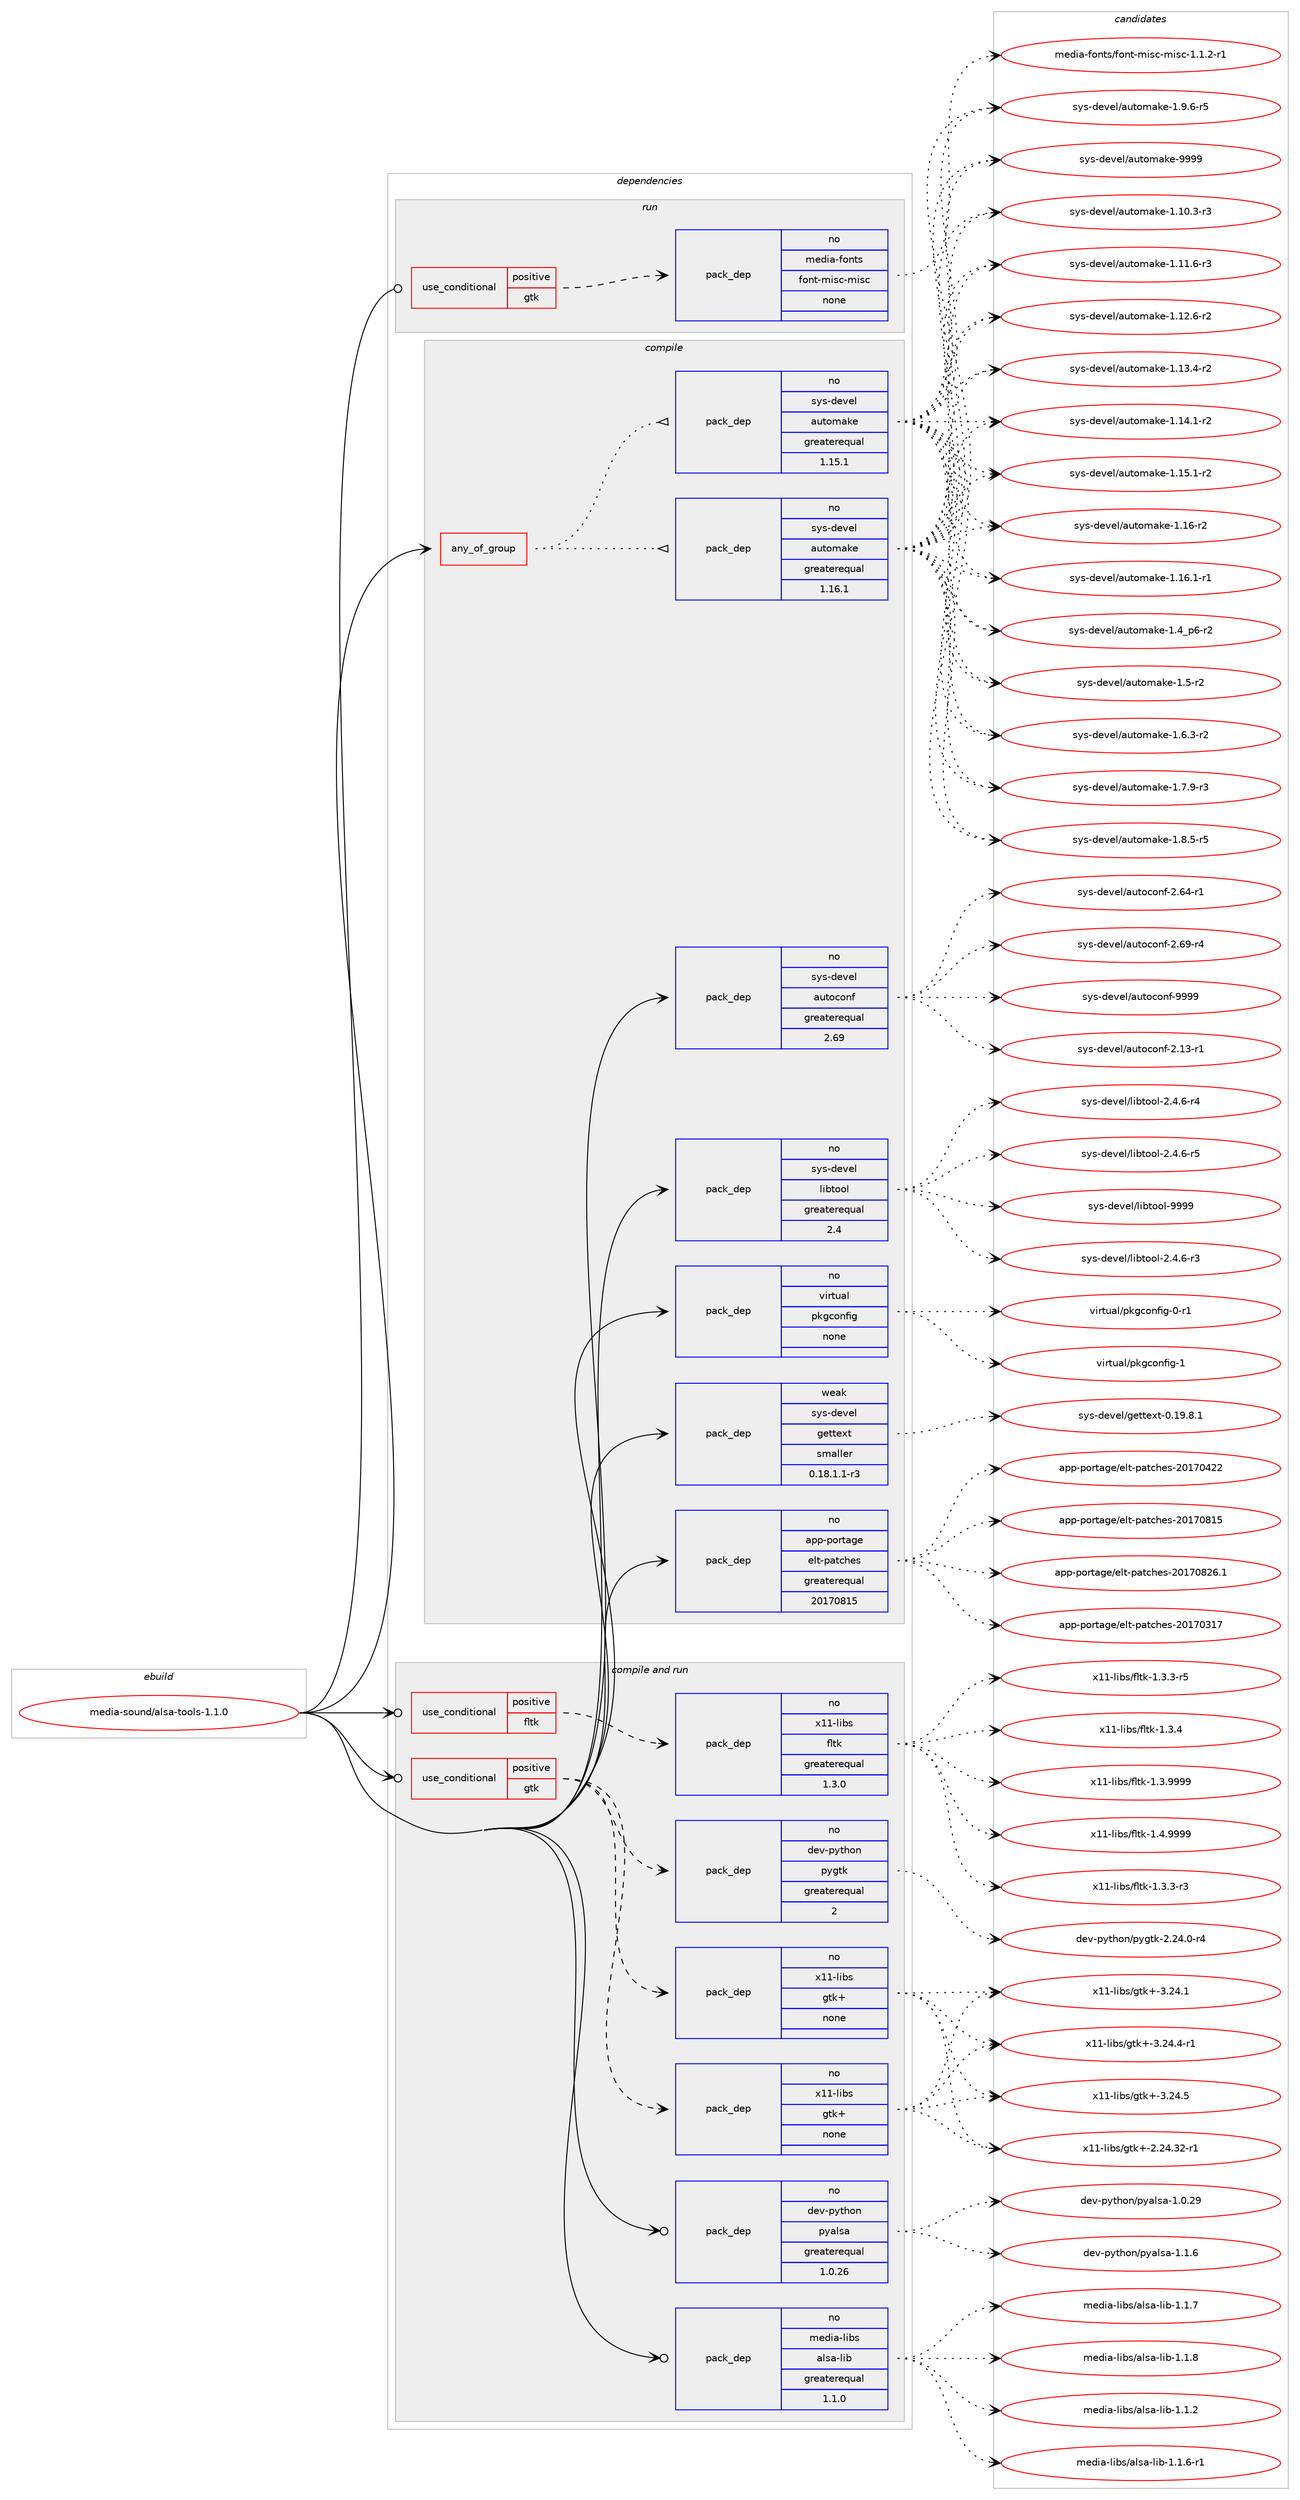 digraph prolog {

# *************
# Graph options
# *************

newrank=true;
concentrate=true;
compound=true;
graph [rankdir=LR,fontname=Helvetica,fontsize=10,ranksep=1.5];#, ranksep=2.5, nodesep=0.2];
edge  [arrowhead=vee];
node  [fontname=Helvetica,fontsize=10];

# **********
# The ebuild
# **********

subgraph cluster_leftcol {
color=gray;
rank=same;
label=<<i>ebuild</i>>;
id [label="media-sound/alsa-tools-1.1.0", color=red, width=4, href="../media-sound/alsa-tools-1.1.0.svg"];
}

# ****************
# The dependencies
# ****************

subgraph cluster_midcol {
color=gray;
label=<<i>dependencies</i>>;
subgraph cluster_compile {
fillcolor="#eeeeee";
style=filled;
label=<<i>compile</i>>;
subgraph any25419 {
dependency1624038 [label=<<TABLE BORDER="0" CELLBORDER="1" CELLSPACING="0" CELLPADDING="4"><TR><TD CELLPADDING="10">any_of_group</TD></TR></TABLE>>, shape=none, color=red];subgraph pack1161150 {
dependency1624039 [label=<<TABLE BORDER="0" CELLBORDER="1" CELLSPACING="0" CELLPADDING="4" WIDTH="220"><TR><TD ROWSPAN="6" CELLPADDING="30">pack_dep</TD></TR><TR><TD WIDTH="110">no</TD></TR><TR><TD>sys-devel</TD></TR><TR><TD>automake</TD></TR><TR><TD>greaterequal</TD></TR><TR><TD>1.16.1</TD></TR></TABLE>>, shape=none, color=blue];
}
dependency1624038:e -> dependency1624039:w [weight=20,style="dotted",arrowhead="oinv"];
subgraph pack1161151 {
dependency1624040 [label=<<TABLE BORDER="0" CELLBORDER="1" CELLSPACING="0" CELLPADDING="4" WIDTH="220"><TR><TD ROWSPAN="6" CELLPADDING="30">pack_dep</TD></TR><TR><TD WIDTH="110">no</TD></TR><TR><TD>sys-devel</TD></TR><TR><TD>automake</TD></TR><TR><TD>greaterequal</TD></TR><TR><TD>1.15.1</TD></TR></TABLE>>, shape=none, color=blue];
}
dependency1624038:e -> dependency1624040:w [weight=20,style="dotted",arrowhead="oinv"];
}
id:e -> dependency1624038:w [weight=20,style="solid",arrowhead="vee"];
subgraph pack1161152 {
dependency1624041 [label=<<TABLE BORDER="0" CELLBORDER="1" CELLSPACING="0" CELLPADDING="4" WIDTH="220"><TR><TD ROWSPAN="6" CELLPADDING="30">pack_dep</TD></TR><TR><TD WIDTH="110">no</TD></TR><TR><TD>app-portage</TD></TR><TR><TD>elt-patches</TD></TR><TR><TD>greaterequal</TD></TR><TR><TD>20170815</TD></TR></TABLE>>, shape=none, color=blue];
}
id:e -> dependency1624041:w [weight=20,style="solid",arrowhead="vee"];
subgraph pack1161153 {
dependency1624042 [label=<<TABLE BORDER="0" CELLBORDER="1" CELLSPACING="0" CELLPADDING="4" WIDTH="220"><TR><TD ROWSPAN="6" CELLPADDING="30">pack_dep</TD></TR><TR><TD WIDTH="110">no</TD></TR><TR><TD>sys-devel</TD></TR><TR><TD>autoconf</TD></TR><TR><TD>greaterequal</TD></TR><TR><TD>2.69</TD></TR></TABLE>>, shape=none, color=blue];
}
id:e -> dependency1624042:w [weight=20,style="solid",arrowhead="vee"];
subgraph pack1161154 {
dependency1624043 [label=<<TABLE BORDER="0" CELLBORDER="1" CELLSPACING="0" CELLPADDING="4" WIDTH="220"><TR><TD ROWSPAN="6" CELLPADDING="30">pack_dep</TD></TR><TR><TD WIDTH="110">no</TD></TR><TR><TD>sys-devel</TD></TR><TR><TD>libtool</TD></TR><TR><TD>greaterequal</TD></TR><TR><TD>2.4</TD></TR></TABLE>>, shape=none, color=blue];
}
id:e -> dependency1624043:w [weight=20,style="solid",arrowhead="vee"];
subgraph pack1161155 {
dependency1624044 [label=<<TABLE BORDER="0" CELLBORDER="1" CELLSPACING="0" CELLPADDING="4" WIDTH="220"><TR><TD ROWSPAN="6" CELLPADDING="30">pack_dep</TD></TR><TR><TD WIDTH="110">no</TD></TR><TR><TD>virtual</TD></TR><TR><TD>pkgconfig</TD></TR><TR><TD>none</TD></TR><TR><TD></TD></TR></TABLE>>, shape=none, color=blue];
}
id:e -> dependency1624044:w [weight=20,style="solid",arrowhead="vee"];
subgraph pack1161156 {
dependency1624045 [label=<<TABLE BORDER="0" CELLBORDER="1" CELLSPACING="0" CELLPADDING="4" WIDTH="220"><TR><TD ROWSPAN="6" CELLPADDING="30">pack_dep</TD></TR><TR><TD WIDTH="110">weak</TD></TR><TR><TD>sys-devel</TD></TR><TR><TD>gettext</TD></TR><TR><TD>smaller</TD></TR><TR><TD>0.18.1.1-r3</TD></TR></TABLE>>, shape=none, color=blue];
}
id:e -> dependency1624045:w [weight=20,style="solid",arrowhead="vee"];
}
subgraph cluster_compileandrun {
fillcolor="#eeeeee";
style=filled;
label=<<i>compile and run</i>>;
subgraph cond436699 {
dependency1624046 [label=<<TABLE BORDER="0" CELLBORDER="1" CELLSPACING="0" CELLPADDING="4"><TR><TD ROWSPAN="3" CELLPADDING="10">use_conditional</TD></TR><TR><TD>positive</TD></TR><TR><TD>fltk</TD></TR></TABLE>>, shape=none, color=red];
subgraph pack1161157 {
dependency1624047 [label=<<TABLE BORDER="0" CELLBORDER="1" CELLSPACING="0" CELLPADDING="4" WIDTH="220"><TR><TD ROWSPAN="6" CELLPADDING="30">pack_dep</TD></TR><TR><TD WIDTH="110">no</TD></TR><TR><TD>x11-libs</TD></TR><TR><TD>fltk</TD></TR><TR><TD>greaterequal</TD></TR><TR><TD>1.3.0</TD></TR></TABLE>>, shape=none, color=blue];
}
dependency1624046:e -> dependency1624047:w [weight=20,style="dashed",arrowhead="vee"];
}
id:e -> dependency1624046:w [weight=20,style="solid",arrowhead="odotvee"];
subgraph cond436700 {
dependency1624048 [label=<<TABLE BORDER="0" CELLBORDER="1" CELLSPACING="0" CELLPADDING="4"><TR><TD ROWSPAN="3" CELLPADDING="10">use_conditional</TD></TR><TR><TD>positive</TD></TR><TR><TD>gtk</TD></TR></TABLE>>, shape=none, color=red];
subgraph pack1161158 {
dependency1624049 [label=<<TABLE BORDER="0" CELLBORDER="1" CELLSPACING="0" CELLPADDING="4" WIDTH="220"><TR><TD ROWSPAN="6" CELLPADDING="30">pack_dep</TD></TR><TR><TD WIDTH="110">no</TD></TR><TR><TD>dev-python</TD></TR><TR><TD>pygtk</TD></TR><TR><TD>greaterequal</TD></TR><TR><TD>2</TD></TR></TABLE>>, shape=none, color=blue];
}
dependency1624048:e -> dependency1624049:w [weight=20,style="dashed",arrowhead="vee"];
subgraph pack1161159 {
dependency1624050 [label=<<TABLE BORDER="0" CELLBORDER="1" CELLSPACING="0" CELLPADDING="4" WIDTH="220"><TR><TD ROWSPAN="6" CELLPADDING="30">pack_dep</TD></TR><TR><TD WIDTH="110">no</TD></TR><TR><TD>x11-libs</TD></TR><TR><TD>gtk+</TD></TR><TR><TD>none</TD></TR><TR><TD></TD></TR></TABLE>>, shape=none, color=blue];
}
dependency1624048:e -> dependency1624050:w [weight=20,style="dashed",arrowhead="vee"];
subgraph pack1161160 {
dependency1624051 [label=<<TABLE BORDER="0" CELLBORDER="1" CELLSPACING="0" CELLPADDING="4" WIDTH="220"><TR><TD ROWSPAN="6" CELLPADDING="30">pack_dep</TD></TR><TR><TD WIDTH="110">no</TD></TR><TR><TD>x11-libs</TD></TR><TR><TD>gtk+</TD></TR><TR><TD>none</TD></TR><TR><TD></TD></TR></TABLE>>, shape=none, color=blue];
}
dependency1624048:e -> dependency1624051:w [weight=20,style="dashed",arrowhead="vee"];
}
id:e -> dependency1624048:w [weight=20,style="solid",arrowhead="odotvee"];
subgraph pack1161161 {
dependency1624052 [label=<<TABLE BORDER="0" CELLBORDER="1" CELLSPACING="0" CELLPADDING="4" WIDTH="220"><TR><TD ROWSPAN="6" CELLPADDING="30">pack_dep</TD></TR><TR><TD WIDTH="110">no</TD></TR><TR><TD>dev-python</TD></TR><TR><TD>pyalsa</TD></TR><TR><TD>greaterequal</TD></TR><TR><TD>1.0.26</TD></TR></TABLE>>, shape=none, color=blue];
}
id:e -> dependency1624052:w [weight=20,style="solid",arrowhead="odotvee"];
subgraph pack1161162 {
dependency1624053 [label=<<TABLE BORDER="0" CELLBORDER="1" CELLSPACING="0" CELLPADDING="4" WIDTH="220"><TR><TD ROWSPAN="6" CELLPADDING="30">pack_dep</TD></TR><TR><TD WIDTH="110">no</TD></TR><TR><TD>media-libs</TD></TR><TR><TD>alsa-lib</TD></TR><TR><TD>greaterequal</TD></TR><TR><TD>1.1.0</TD></TR></TABLE>>, shape=none, color=blue];
}
id:e -> dependency1624053:w [weight=20,style="solid",arrowhead="odotvee"];
}
subgraph cluster_run {
fillcolor="#eeeeee";
style=filled;
label=<<i>run</i>>;
subgraph cond436701 {
dependency1624054 [label=<<TABLE BORDER="0" CELLBORDER="1" CELLSPACING="0" CELLPADDING="4"><TR><TD ROWSPAN="3" CELLPADDING="10">use_conditional</TD></TR><TR><TD>positive</TD></TR><TR><TD>gtk</TD></TR></TABLE>>, shape=none, color=red];
subgraph pack1161163 {
dependency1624055 [label=<<TABLE BORDER="0" CELLBORDER="1" CELLSPACING="0" CELLPADDING="4" WIDTH="220"><TR><TD ROWSPAN="6" CELLPADDING="30">pack_dep</TD></TR><TR><TD WIDTH="110">no</TD></TR><TR><TD>media-fonts</TD></TR><TR><TD>font-misc-misc</TD></TR><TR><TD>none</TD></TR><TR><TD></TD></TR></TABLE>>, shape=none, color=blue];
}
dependency1624054:e -> dependency1624055:w [weight=20,style="dashed",arrowhead="vee"];
}
id:e -> dependency1624054:w [weight=20,style="solid",arrowhead="odot"];
}
}

# **************
# The candidates
# **************

subgraph cluster_choices {
rank=same;
color=gray;
label=<<i>candidates</i>>;

subgraph choice1161150 {
color=black;
nodesep=1;
choice11512111545100101118101108479711711611110997107101454946494846514511451 [label="sys-devel/automake-1.10.3-r3", color=red, width=4,href="../sys-devel/automake-1.10.3-r3.svg"];
choice11512111545100101118101108479711711611110997107101454946494946544511451 [label="sys-devel/automake-1.11.6-r3", color=red, width=4,href="../sys-devel/automake-1.11.6-r3.svg"];
choice11512111545100101118101108479711711611110997107101454946495046544511450 [label="sys-devel/automake-1.12.6-r2", color=red, width=4,href="../sys-devel/automake-1.12.6-r2.svg"];
choice11512111545100101118101108479711711611110997107101454946495146524511450 [label="sys-devel/automake-1.13.4-r2", color=red, width=4,href="../sys-devel/automake-1.13.4-r2.svg"];
choice11512111545100101118101108479711711611110997107101454946495246494511450 [label="sys-devel/automake-1.14.1-r2", color=red, width=4,href="../sys-devel/automake-1.14.1-r2.svg"];
choice11512111545100101118101108479711711611110997107101454946495346494511450 [label="sys-devel/automake-1.15.1-r2", color=red, width=4,href="../sys-devel/automake-1.15.1-r2.svg"];
choice1151211154510010111810110847971171161111099710710145494649544511450 [label="sys-devel/automake-1.16-r2", color=red, width=4,href="../sys-devel/automake-1.16-r2.svg"];
choice11512111545100101118101108479711711611110997107101454946495446494511449 [label="sys-devel/automake-1.16.1-r1", color=red, width=4,href="../sys-devel/automake-1.16.1-r1.svg"];
choice115121115451001011181011084797117116111109971071014549465295112544511450 [label="sys-devel/automake-1.4_p6-r2", color=red, width=4,href="../sys-devel/automake-1.4_p6-r2.svg"];
choice11512111545100101118101108479711711611110997107101454946534511450 [label="sys-devel/automake-1.5-r2", color=red, width=4,href="../sys-devel/automake-1.5-r2.svg"];
choice115121115451001011181011084797117116111109971071014549465446514511450 [label="sys-devel/automake-1.6.3-r2", color=red, width=4,href="../sys-devel/automake-1.6.3-r2.svg"];
choice115121115451001011181011084797117116111109971071014549465546574511451 [label="sys-devel/automake-1.7.9-r3", color=red, width=4,href="../sys-devel/automake-1.7.9-r3.svg"];
choice115121115451001011181011084797117116111109971071014549465646534511453 [label="sys-devel/automake-1.8.5-r5", color=red, width=4,href="../sys-devel/automake-1.8.5-r5.svg"];
choice115121115451001011181011084797117116111109971071014549465746544511453 [label="sys-devel/automake-1.9.6-r5", color=red, width=4,href="../sys-devel/automake-1.9.6-r5.svg"];
choice115121115451001011181011084797117116111109971071014557575757 [label="sys-devel/automake-9999", color=red, width=4,href="../sys-devel/automake-9999.svg"];
dependency1624039:e -> choice11512111545100101118101108479711711611110997107101454946494846514511451:w [style=dotted,weight="100"];
dependency1624039:e -> choice11512111545100101118101108479711711611110997107101454946494946544511451:w [style=dotted,weight="100"];
dependency1624039:e -> choice11512111545100101118101108479711711611110997107101454946495046544511450:w [style=dotted,weight="100"];
dependency1624039:e -> choice11512111545100101118101108479711711611110997107101454946495146524511450:w [style=dotted,weight="100"];
dependency1624039:e -> choice11512111545100101118101108479711711611110997107101454946495246494511450:w [style=dotted,weight="100"];
dependency1624039:e -> choice11512111545100101118101108479711711611110997107101454946495346494511450:w [style=dotted,weight="100"];
dependency1624039:e -> choice1151211154510010111810110847971171161111099710710145494649544511450:w [style=dotted,weight="100"];
dependency1624039:e -> choice11512111545100101118101108479711711611110997107101454946495446494511449:w [style=dotted,weight="100"];
dependency1624039:e -> choice115121115451001011181011084797117116111109971071014549465295112544511450:w [style=dotted,weight="100"];
dependency1624039:e -> choice11512111545100101118101108479711711611110997107101454946534511450:w [style=dotted,weight="100"];
dependency1624039:e -> choice115121115451001011181011084797117116111109971071014549465446514511450:w [style=dotted,weight="100"];
dependency1624039:e -> choice115121115451001011181011084797117116111109971071014549465546574511451:w [style=dotted,weight="100"];
dependency1624039:e -> choice115121115451001011181011084797117116111109971071014549465646534511453:w [style=dotted,weight="100"];
dependency1624039:e -> choice115121115451001011181011084797117116111109971071014549465746544511453:w [style=dotted,weight="100"];
dependency1624039:e -> choice115121115451001011181011084797117116111109971071014557575757:w [style=dotted,weight="100"];
}
subgraph choice1161151 {
color=black;
nodesep=1;
choice11512111545100101118101108479711711611110997107101454946494846514511451 [label="sys-devel/automake-1.10.3-r3", color=red, width=4,href="../sys-devel/automake-1.10.3-r3.svg"];
choice11512111545100101118101108479711711611110997107101454946494946544511451 [label="sys-devel/automake-1.11.6-r3", color=red, width=4,href="../sys-devel/automake-1.11.6-r3.svg"];
choice11512111545100101118101108479711711611110997107101454946495046544511450 [label="sys-devel/automake-1.12.6-r2", color=red, width=4,href="../sys-devel/automake-1.12.6-r2.svg"];
choice11512111545100101118101108479711711611110997107101454946495146524511450 [label="sys-devel/automake-1.13.4-r2", color=red, width=4,href="../sys-devel/automake-1.13.4-r2.svg"];
choice11512111545100101118101108479711711611110997107101454946495246494511450 [label="sys-devel/automake-1.14.1-r2", color=red, width=4,href="../sys-devel/automake-1.14.1-r2.svg"];
choice11512111545100101118101108479711711611110997107101454946495346494511450 [label="sys-devel/automake-1.15.1-r2", color=red, width=4,href="../sys-devel/automake-1.15.1-r2.svg"];
choice1151211154510010111810110847971171161111099710710145494649544511450 [label="sys-devel/automake-1.16-r2", color=red, width=4,href="../sys-devel/automake-1.16-r2.svg"];
choice11512111545100101118101108479711711611110997107101454946495446494511449 [label="sys-devel/automake-1.16.1-r1", color=red, width=4,href="../sys-devel/automake-1.16.1-r1.svg"];
choice115121115451001011181011084797117116111109971071014549465295112544511450 [label="sys-devel/automake-1.4_p6-r2", color=red, width=4,href="../sys-devel/automake-1.4_p6-r2.svg"];
choice11512111545100101118101108479711711611110997107101454946534511450 [label="sys-devel/automake-1.5-r2", color=red, width=4,href="../sys-devel/automake-1.5-r2.svg"];
choice115121115451001011181011084797117116111109971071014549465446514511450 [label="sys-devel/automake-1.6.3-r2", color=red, width=4,href="../sys-devel/automake-1.6.3-r2.svg"];
choice115121115451001011181011084797117116111109971071014549465546574511451 [label="sys-devel/automake-1.7.9-r3", color=red, width=4,href="../sys-devel/automake-1.7.9-r3.svg"];
choice115121115451001011181011084797117116111109971071014549465646534511453 [label="sys-devel/automake-1.8.5-r5", color=red, width=4,href="../sys-devel/automake-1.8.5-r5.svg"];
choice115121115451001011181011084797117116111109971071014549465746544511453 [label="sys-devel/automake-1.9.6-r5", color=red, width=4,href="../sys-devel/automake-1.9.6-r5.svg"];
choice115121115451001011181011084797117116111109971071014557575757 [label="sys-devel/automake-9999", color=red, width=4,href="../sys-devel/automake-9999.svg"];
dependency1624040:e -> choice11512111545100101118101108479711711611110997107101454946494846514511451:w [style=dotted,weight="100"];
dependency1624040:e -> choice11512111545100101118101108479711711611110997107101454946494946544511451:w [style=dotted,weight="100"];
dependency1624040:e -> choice11512111545100101118101108479711711611110997107101454946495046544511450:w [style=dotted,weight="100"];
dependency1624040:e -> choice11512111545100101118101108479711711611110997107101454946495146524511450:w [style=dotted,weight="100"];
dependency1624040:e -> choice11512111545100101118101108479711711611110997107101454946495246494511450:w [style=dotted,weight="100"];
dependency1624040:e -> choice11512111545100101118101108479711711611110997107101454946495346494511450:w [style=dotted,weight="100"];
dependency1624040:e -> choice1151211154510010111810110847971171161111099710710145494649544511450:w [style=dotted,weight="100"];
dependency1624040:e -> choice11512111545100101118101108479711711611110997107101454946495446494511449:w [style=dotted,weight="100"];
dependency1624040:e -> choice115121115451001011181011084797117116111109971071014549465295112544511450:w [style=dotted,weight="100"];
dependency1624040:e -> choice11512111545100101118101108479711711611110997107101454946534511450:w [style=dotted,weight="100"];
dependency1624040:e -> choice115121115451001011181011084797117116111109971071014549465446514511450:w [style=dotted,weight="100"];
dependency1624040:e -> choice115121115451001011181011084797117116111109971071014549465546574511451:w [style=dotted,weight="100"];
dependency1624040:e -> choice115121115451001011181011084797117116111109971071014549465646534511453:w [style=dotted,weight="100"];
dependency1624040:e -> choice115121115451001011181011084797117116111109971071014549465746544511453:w [style=dotted,weight="100"];
dependency1624040:e -> choice115121115451001011181011084797117116111109971071014557575757:w [style=dotted,weight="100"];
}
subgraph choice1161152 {
color=black;
nodesep=1;
choice97112112451121111141169710310147101108116451129711699104101115455048495548514955 [label="app-portage/elt-patches-20170317", color=red, width=4,href="../app-portage/elt-patches-20170317.svg"];
choice97112112451121111141169710310147101108116451129711699104101115455048495548525050 [label="app-portage/elt-patches-20170422", color=red, width=4,href="../app-portage/elt-patches-20170422.svg"];
choice97112112451121111141169710310147101108116451129711699104101115455048495548564953 [label="app-portage/elt-patches-20170815", color=red, width=4,href="../app-portage/elt-patches-20170815.svg"];
choice971121124511211111411697103101471011081164511297116991041011154550484955485650544649 [label="app-portage/elt-patches-20170826.1", color=red, width=4,href="../app-portage/elt-patches-20170826.1.svg"];
dependency1624041:e -> choice97112112451121111141169710310147101108116451129711699104101115455048495548514955:w [style=dotted,weight="100"];
dependency1624041:e -> choice97112112451121111141169710310147101108116451129711699104101115455048495548525050:w [style=dotted,weight="100"];
dependency1624041:e -> choice97112112451121111141169710310147101108116451129711699104101115455048495548564953:w [style=dotted,weight="100"];
dependency1624041:e -> choice971121124511211111411697103101471011081164511297116991041011154550484955485650544649:w [style=dotted,weight="100"];
}
subgraph choice1161153 {
color=black;
nodesep=1;
choice1151211154510010111810110847971171161119911111010245504649514511449 [label="sys-devel/autoconf-2.13-r1", color=red, width=4,href="../sys-devel/autoconf-2.13-r1.svg"];
choice1151211154510010111810110847971171161119911111010245504654524511449 [label="sys-devel/autoconf-2.64-r1", color=red, width=4,href="../sys-devel/autoconf-2.64-r1.svg"];
choice1151211154510010111810110847971171161119911111010245504654574511452 [label="sys-devel/autoconf-2.69-r4", color=red, width=4,href="../sys-devel/autoconf-2.69-r4.svg"];
choice115121115451001011181011084797117116111991111101024557575757 [label="sys-devel/autoconf-9999", color=red, width=4,href="../sys-devel/autoconf-9999.svg"];
dependency1624042:e -> choice1151211154510010111810110847971171161119911111010245504649514511449:w [style=dotted,weight="100"];
dependency1624042:e -> choice1151211154510010111810110847971171161119911111010245504654524511449:w [style=dotted,weight="100"];
dependency1624042:e -> choice1151211154510010111810110847971171161119911111010245504654574511452:w [style=dotted,weight="100"];
dependency1624042:e -> choice115121115451001011181011084797117116111991111101024557575757:w [style=dotted,weight="100"];
}
subgraph choice1161154 {
color=black;
nodesep=1;
choice1151211154510010111810110847108105981161111111084550465246544511451 [label="sys-devel/libtool-2.4.6-r3", color=red, width=4,href="../sys-devel/libtool-2.4.6-r3.svg"];
choice1151211154510010111810110847108105981161111111084550465246544511452 [label="sys-devel/libtool-2.4.6-r4", color=red, width=4,href="../sys-devel/libtool-2.4.6-r4.svg"];
choice1151211154510010111810110847108105981161111111084550465246544511453 [label="sys-devel/libtool-2.4.6-r5", color=red, width=4,href="../sys-devel/libtool-2.4.6-r5.svg"];
choice1151211154510010111810110847108105981161111111084557575757 [label="sys-devel/libtool-9999", color=red, width=4,href="../sys-devel/libtool-9999.svg"];
dependency1624043:e -> choice1151211154510010111810110847108105981161111111084550465246544511451:w [style=dotted,weight="100"];
dependency1624043:e -> choice1151211154510010111810110847108105981161111111084550465246544511452:w [style=dotted,weight="100"];
dependency1624043:e -> choice1151211154510010111810110847108105981161111111084550465246544511453:w [style=dotted,weight="100"];
dependency1624043:e -> choice1151211154510010111810110847108105981161111111084557575757:w [style=dotted,weight="100"];
}
subgraph choice1161155 {
color=black;
nodesep=1;
choice11810511411611797108471121071039911111010210510345484511449 [label="virtual/pkgconfig-0-r1", color=red, width=4,href="../virtual/pkgconfig-0-r1.svg"];
choice1181051141161179710847112107103991111101021051034549 [label="virtual/pkgconfig-1", color=red, width=4,href="../virtual/pkgconfig-1.svg"];
dependency1624044:e -> choice11810511411611797108471121071039911111010210510345484511449:w [style=dotted,weight="100"];
dependency1624044:e -> choice1181051141161179710847112107103991111101021051034549:w [style=dotted,weight="100"];
}
subgraph choice1161156 {
color=black;
nodesep=1;
choice1151211154510010111810110847103101116116101120116454846495746564649 [label="sys-devel/gettext-0.19.8.1", color=red, width=4,href="../sys-devel/gettext-0.19.8.1.svg"];
dependency1624045:e -> choice1151211154510010111810110847103101116116101120116454846495746564649:w [style=dotted,weight="100"];
}
subgraph choice1161157 {
color=black;
nodesep=1;
choice12049494510810598115471021081161074549465146514511451 [label="x11-libs/fltk-1.3.3-r3", color=red, width=4,href="../x11-libs/fltk-1.3.3-r3.svg"];
choice12049494510810598115471021081161074549465146514511453 [label="x11-libs/fltk-1.3.3-r5", color=red, width=4,href="../x11-libs/fltk-1.3.3-r5.svg"];
choice1204949451081059811547102108116107454946514652 [label="x11-libs/fltk-1.3.4", color=red, width=4,href="../x11-libs/fltk-1.3.4.svg"];
choice1204949451081059811547102108116107454946514657575757 [label="x11-libs/fltk-1.3.9999", color=red, width=4,href="../x11-libs/fltk-1.3.9999.svg"];
choice1204949451081059811547102108116107454946524657575757 [label="x11-libs/fltk-1.4.9999", color=red, width=4,href="../x11-libs/fltk-1.4.9999.svg"];
dependency1624047:e -> choice12049494510810598115471021081161074549465146514511451:w [style=dotted,weight="100"];
dependency1624047:e -> choice12049494510810598115471021081161074549465146514511453:w [style=dotted,weight="100"];
dependency1624047:e -> choice1204949451081059811547102108116107454946514652:w [style=dotted,weight="100"];
dependency1624047:e -> choice1204949451081059811547102108116107454946514657575757:w [style=dotted,weight="100"];
dependency1624047:e -> choice1204949451081059811547102108116107454946524657575757:w [style=dotted,weight="100"];
}
subgraph choice1161158 {
color=black;
nodesep=1;
choice1001011184511212111610411111047112121103116107455046505246484511452 [label="dev-python/pygtk-2.24.0-r4", color=red, width=4,href="../dev-python/pygtk-2.24.0-r4.svg"];
dependency1624049:e -> choice1001011184511212111610411111047112121103116107455046505246484511452:w [style=dotted,weight="100"];
}
subgraph choice1161159 {
color=black;
nodesep=1;
choice12049494510810598115471031161074345504650524651504511449 [label="x11-libs/gtk+-2.24.32-r1", color=red, width=4,href="../x11-libs/gtk+-2.24.32-r1.svg"];
choice12049494510810598115471031161074345514650524649 [label="x11-libs/gtk+-3.24.1", color=red, width=4,href="../x11-libs/gtk+-3.24.1.svg"];
choice120494945108105981154710311610743455146505246524511449 [label="x11-libs/gtk+-3.24.4-r1", color=red, width=4,href="../x11-libs/gtk+-3.24.4-r1.svg"];
choice12049494510810598115471031161074345514650524653 [label="x11-libs/gtk+-3.24.5", color=red, width=4,href="../x11-libs/gtk+-3.24.5.svg"];
dependency1624050:e -> choice12049494510810598115471031161074345504650524651504511449:w [style=dotted,weight="100"];
dependency1624050:e -> choice12049494510810598115471031161074345514650524649:w [style=dotted,weight="100"];
dependency1624050:e -> choice120494945108105981154710311610743455146505246524511449:w [style=dotted,weight="100"];
dependency1624050:e -> choice12049494510810598115471031161074345514650524653:w [style=dotted,weight="100"];
}
subgraph choice1161160 {
color=black;
nodesep=1;
choice12049494510810598115471031161074345504650524651504511449 [label="x11-libs/gtk+-2.24.32-r1", color=red, width=4,href="../x11-libs/gtk+-2.24.32-r1.svg"];
choice12049494510810598115471031161074345514650524649 [label="x11-libs/gtk+-3.24.1", color=red, width=4,href="../x11-libs/gtk+-3.24.1.svg"];
choice120494945108105981154710311610743455146505246524511449 [label="x11-libs/gtk+-3.24.4-r1", color=red, width=4,href="../x11-libs/gtk+-3.24.4-r1.svg"];
choice12049494510810598115471031161074345514650524653 [label="x11-libs/gtk+-3.24.5", color=red, width=4,href="../x11-libs/gtk+-3.24.5.svg"];
dependency1624051:e -> choice12049494510810598115471031161074345504650524651504511449:w [style=dotted,weight="100"];
dependency1624051:e -> choice12049494510810598115471031161074345514650524649:w [style=dotted,weight="100"];
dependency1624051:e -> choice120494945108105981154710311610743455146505246524511449:w [style=dotted,weight="100"];
dependency1624051:e -> choice12049494510810598115471031161074345514650524653:w [style=dotted,weight="100"];
}
subgraph choice1161161 {
color=black;
nodesep=1;
choice1001011184511212111610411111047112121971081159745494648465057 [label="dev-python/pyalsa-1.0.29", color=red, width=4,href="../dev-python/pyalsa-1.0.29.svg"];
choice10010111845112121116104111110471121219710811597454946494654 [label="dev-python/pyalsa-1.1.6", color=red, width=4,href="../dev-python/pyalsa-1.1.6.svg"];
dependency1624052:e -> choice1001011184511212111610411111047112121971081159745494648465057:w [style=dotted,weight="100"];
dependency1624052:e -> choice10010111845112121116104111110471121219710811597454946494654:w [style=dotted,weight="100"];
}
subgraph choice1161162 {
color=black;
nodesep=1;
choice1091011001059745108105981154797108115974510810598454946494650 [label="media-libs/alsa-lib-1.1.2", color=red, width=4,href="../media-libs/alsa-lib-1.1.2.svg"];
choice10910110010597451081059811547971081159745108105984549464946544511449 [label="media-libs/alsa-lib-1.1.6-r1", color=red, width=4,href="../media-libs/alsa-lib-1.1.6-r1.svg"];
choice1091011001059745108105981154797108115974510810598454946494655 [label="media-libs/alsa-lib-1.1.7", color=red, width=4,href="../media-libs/alsa-lib-1.1.7.svg"];
choice1091011001059745108105981154797108115974510810598454946494656 [label="media-libs/alsa-lib-1.1.8", color=red, width=4,href="../media-libs/alsa-lib-1.1.8.svg"];
dependency1624053:e -> choice1091011001059745108105981154797108115974510810598454946494650:w [style=dotted,weight="100"];
dependency1624053:e -> choice10910110010597451081059811547971081159745108105984549464946544511449:w [style=dotted,weight="100"];
dependency1624053:e -> choice1091011001059745108105981154797108115974510810598454946494655:w [style=dotted,weight="100"];
dependency1624053:e -> choice1091011001059745108105981154797108115974510810598454946494656:w [style=dotted,weight="100"];
}
subgraph choice1161163 {
color=black;
nodesep=1;
choice109101100105974510211111011611547102111110116451091051159945109105115994549464946504511449 [label="media-fonts/font-misc-misc-1.1.2-r1", color=red, width=4,href="../media-fonts/font-misc-misc-1.1.2-r1.svg"];
dependency1624055:e -> choice109101100105974510211111011611547102111110116451091051159945109105115994549464946504511449:w [style=dotted,weight="100"];
}
}

}

